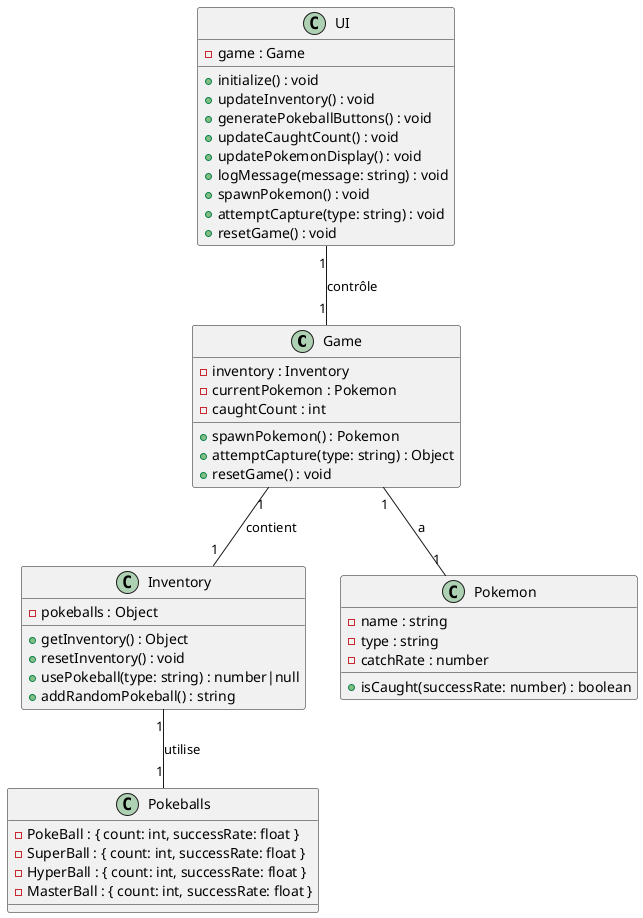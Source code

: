 @startuml diagram-class
class Game {
  - inventory : Inventory
  - currentPokemon : Pokemon
  - caughtCount : int
  + spawnPokemon() : Pokemon
  + attemptCapture(type: string) : Object
  + resetGame() : void
}

class Inventory {
  - pokeballs : Object
  + getInventory() : Object
  + resetInventory() : void
  + usePokeball(type: string) : number|null
  + addRandomPokeball() : string
}

class Pokemon {
  - name : string
  - type : string
  - catchRate : number
  + isCaught(successRate: number) : boolean
}

class UI {
  - game : Game
  + initialize() : void
  + updateInventory() : void
  + generatePokeballButtons() : void
  + updateCaughtCount() : void
  + updatePokemonDisplay() : void
  + logMessage(message: string) : void
  + spawnPokemon() : void
  + attemptCapture(type: string) : void
  + resetGame() : void
}

class Pokeballs {
  - PokeBall : { count: int, successRate: float }
  - SuperBall : { count: int, successRate: float }
  - HyperBall : { count: int, successRate: float }
  - MasterBall : { count: int, successRate: float }
}

Game "1" -- "1" Inventory : "contient"
Game "1" -- "1" Pokemon : "a"
UI "1" -- "1" Game : "contrôle"
Inventory "1" -- "1" Pokeballs : "utilise"
@enduml
